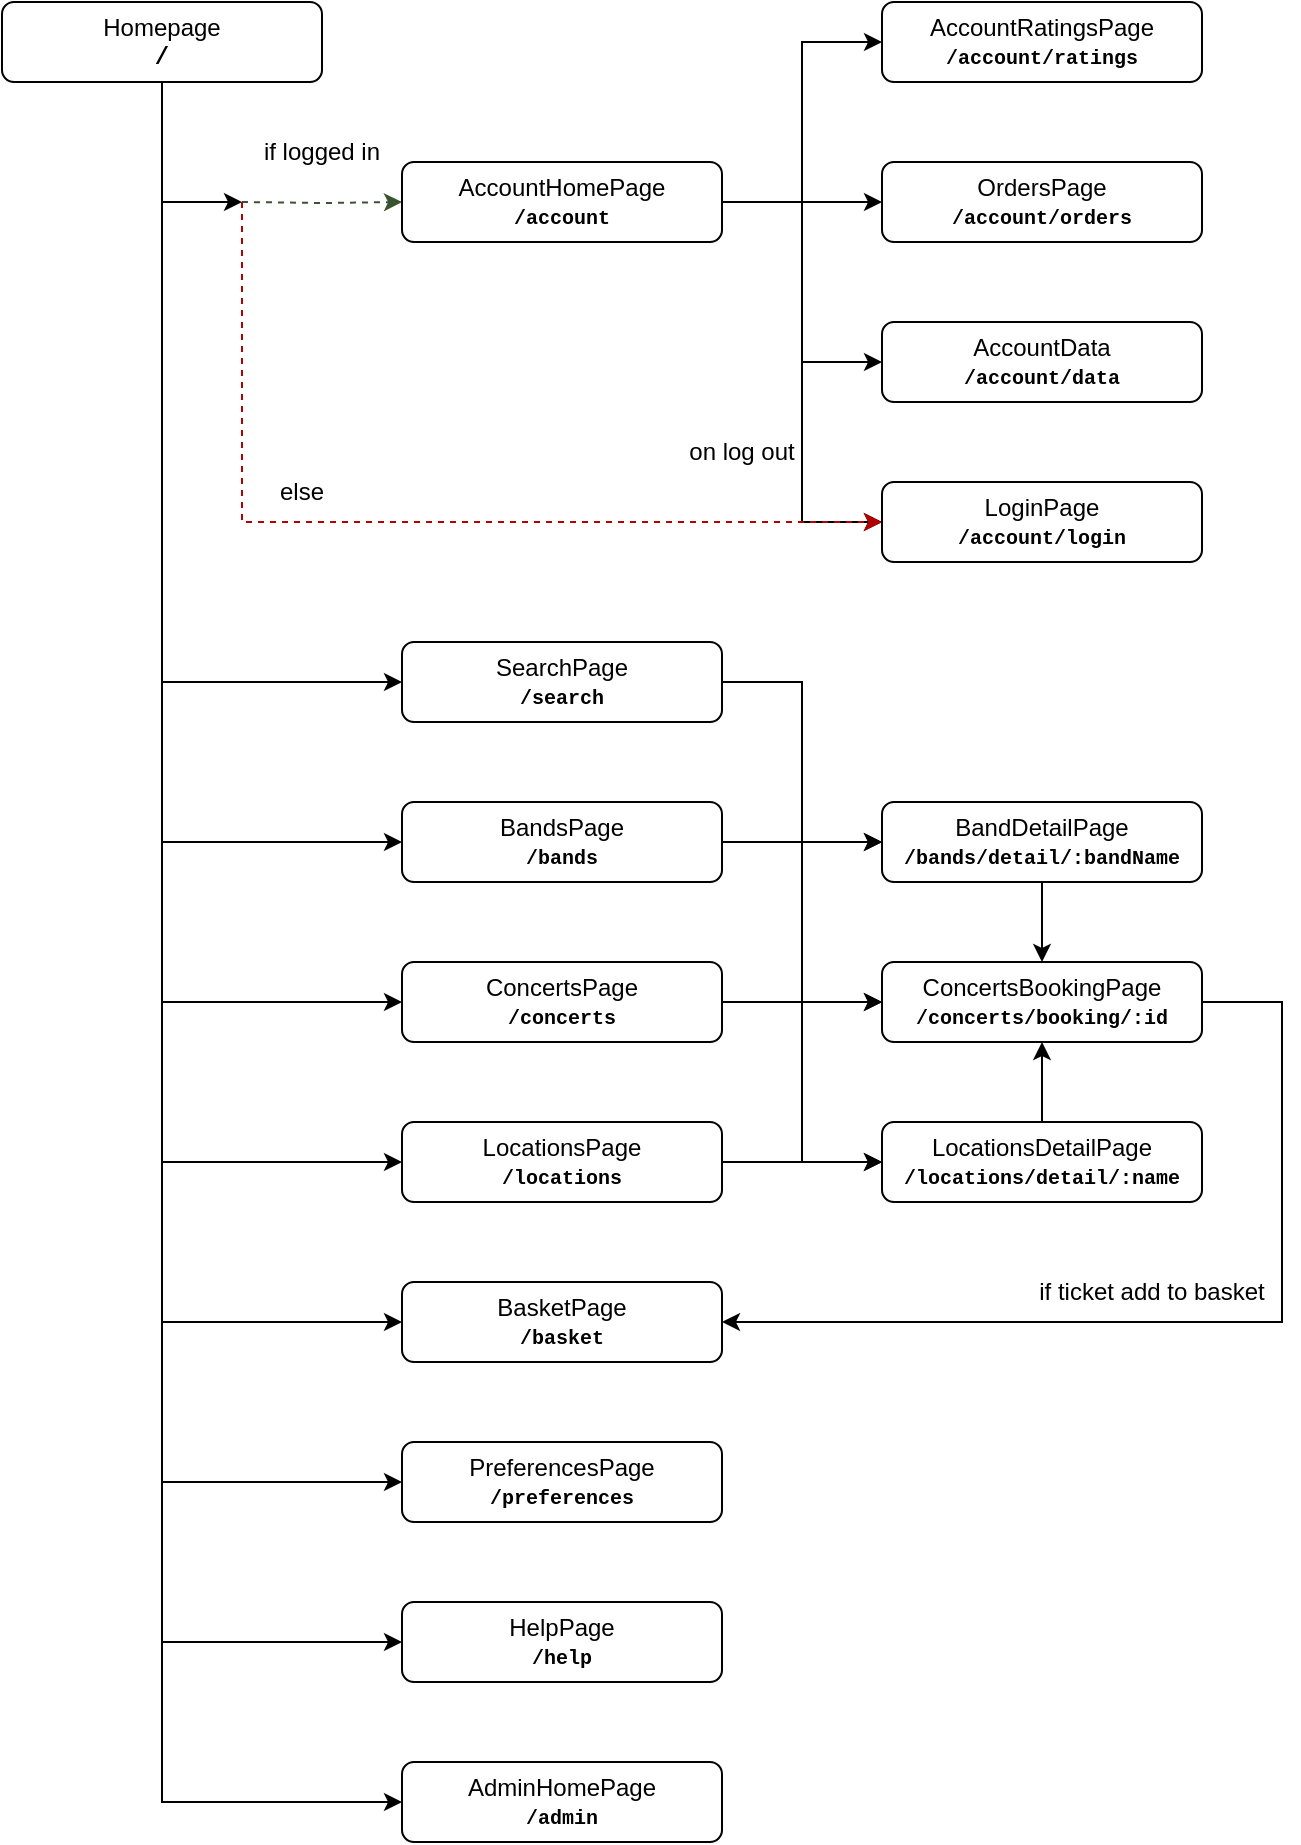 <mxfile version="24.7.17">
  <diagram name="Page-1" id="z4ePnmX8JLkG3N1GDPOr">
    <mxGraphModel dx="1783" dy="1720" grid="1" gridSize="10" guides="1" tooltips="1" connect="1" arrows="1" fold="1" page="1" pageScale="1" pageWidth="827" pageHeight="1169" math="0" shadow="0">
      <root>
        <mxCell id="0" />
        <mxCell id="1" parent="0" />
        <mxCell id="Fk8QGSgGJ1bhqam2HO4i-20" style="edgeStyle=orthogonalEdgeStyle;rounded=0;orthogonalLoop=1;jettySize=auto;html=1;exitX=0.5;exitY=1;exitDx=0;exitDy=0;entryX=0;entryY=0.5;entryDx=0;entryDy=0;" parent="1" source="Fk8QGSgGJ1bhqam2HO4i-1" target="Fk8QGSgGJ1bhqam2HO4i-3" edge="1">
          <mxGeometry relative="1" as="geometry" />
        </mxCell>
        <mxCell id="Fk8QGSgGJ1bhqam2HO4i-21" style="edgeStyle=orthogonalEdgeStyle;rounded=0;orthogonalLoop=1;jettySize=auto;html=1;exitX=0.5;exitY=1;exitDx=0;exitDy=0;entryX=0;entryY=0.5;entryDx=0;entryDy=0;" parent="1" source="Fk8QGSgGJ1bhqam2HO4i-1" target="Fk8QGSgGJ1bhqam2HO4i-15" edge="1">
          <mxGeometry relative="1" as="geometry" />
        </mxCell>
        <mxCell id="fY-Wzga6seKQwhded4A5-12" style="edgeStyle=orthogonalEdgeStyle;rounded=0;orthogonalLoop=1;jettySize=auto;html=1;exitX=0.5;exitY=1;exitDx=0;exitDy=0;entryX=0;entryY=0.5;entryDx=0;entryDy=0;" edge="1" parent="1" target="fY-Wzga6seKQwhded4A5-7">
          <mxGeometry relative="1" as="geometry">
            <mxPoint x="-360" y="700" as="targetPoint" />
            <mxPoint x="-720" y="240" as="sourcePoint" />
            <Array as="points">
              <mxPoint x="-720" y="540" />
            </Array>
          </mxGeometry>
        </mxCell>
        <mxCell id="fY-Wzga6seKQwhded4A5-16" style="edgeStyle=orthogonalEdgeStyle;rounded=0;orthogonalLoop=1;jettySize=auto;html=1;exitX=0.5;exitY=1;exitDx=0;exitDy=0;entryX=0;entryY=0.5;entryDx=0;entryDy=0;" edge="1" parent="1" source="Fk8QGSgGJ1bhqam2HO4i-1" target="Fk8QGSgGJ1bhqam2HO4i-13">
          <mxGeometry relative="1" as="geometry" />
        </mxCell>
        <mxCell id="fY-Wzga6seKQwhded4A5-17" style="edgeStyle=orthogonalEdgeStyle;rounded=0;orthogonalLoop=1;jettySize=auto;html=1;exitX=0.5;exitY=1;exitDx=0;exitDy=0;entryX=0;entryY=0.5;entryDx=0;entryDy=0;" edge="1" parent="1" source="Fk8QGSgGJ1bhqam2HO4i-1" target="fY-Wzga6seKQwhded4A5-8">
          <mxGeometry relative="1" as="geometry" />
        </mxCell>
        <mxCell id="fY-Wzga6seKQwhded4A5-22" style="edgeStyle=orthogonalEdgeStyle;rounded=0;orthogonalLoop=1;jettySize=auto;html=1;exitX=0.5;exitY=1;exitDx=0;exitDy=0;" edge="1" parent="1" source="Fk8QGSgGJ1bhqam2HO4i-1">
          <mxGeometry relative="1" as="geometry">
            <mxPoint x="-680" y="-20" as="targetPoint" />
            <Array as="points">
              <mxPoint x="-720" y="-20" />
              <mxPoint x="-680" y="-20" />
            </Array>
          </mxGeometry>
        </mxCell>
        <mxCell id="fY-Wzga6seKQwhded4A5-23" style="edgeStyle=orthogonalEdgeStyle;rounded=0;orthogonalLoop=1;jettySize=auto;html=1;exitX=0.5;exitY=1;exitDx=0;exitDy=0;entryX=0;entryY=0.5;entryDx=0;entryDy=0;" edge="1" parent="1" source="Fk8QGSgGJ1bhqam2HO4i-1" target="fY-Wzga6seKQwhded4A5-1">
          <mxGeometry relative="1" as="geometry" />
        </mxCell>
        <mxCell id="fY-Wzga6seKQwhded4A5-24" style="edgeStyle=orthogonalEdgeStyle;rounded=0;orthogonalLoop=1;jettySize=auto;html=1;exitX=0.5;exitY=1;exitDx=0;exitDy=0;entryX=0;entryY=0.5;entryDx=0;entryDy=0;" edge="1" parent="1" source="Fk8QGSgGJ1bhqam2HO4i-1" target="Fk8QGSgGJ1bhqam2HO4i-14">
          <mxGeometry relative="1" as="geometry" />
        </mxCell>
        <mxCell id="fY-Wzga6seKQwhded4A5-25" style="edgeStyle=orthogonalEdgeStyle;rounded=0;orthogonalLoop=1;jettySize=auto;html=1;exitX=0.5;exitY=1;exitDx=0;exitDy=0;entryX=0;entryY=0.5;entryDx=0;entryDy=0;" edge="1" parent="1" source="Fk8QGSgGJ1bhqam2HO4i-1" target="Fk8QGSgGJ1bhqam2HO4i-4">
          <mxGeometry relative="1" as="geometry" />
        </mxCell>
        <mxCell id="Fk8QGSgGJ1bhqam2HO4i-1" value="Homepage&lt;div&gt;&lt;font face=&quot;Courier New&quot;&gt;&lt;b&gt;/&lt;/b&gt;&lt;/font&gt;&lt;/div&gt;" style="rounded=1;whiteSpace=wrap;html=1;" parent="1" vertex="1">
          <mxGeometry x="-800" y="-120" width="160" height="40" as="geometry" />
        </mxCell>
        <mxCell id="fY-Wzga6seKQwhded4A5-26" style="edgeStyle=orthogonalEdgeStyle;rounded=0;orthogonalLoop=1;jettySize=auto;html=1;exitX=1;exitY=0.5;exitDx=0;exitDy=0;entryX=0;entryY=0.5;entryDx=0;entryDy=0;" edge="1" parent="1" source="Fk8QGSgGJ1bhqam2HO4i-2" target="Fk8QGSgGJ1bhqam2HO4i-9">
          <mxGeometry relative="1" as="geometry" />
        </mxCell>
        <mxCell id="fY-Wzga6seKQwhded4A5-27" style="edgeStyle=orthogonalEdgeStyle;rounded=0;orthogonalLoop=1;jettySize=auto;html=1;exitX=1;exitY=0.5;exitDx=0;exitDy=0;entryX=0;entryY=0.5;entryDx=0;entryDy=0;" edge="1" parent="1" source="Fk8QGSgGJ1bhqam2HO4i-2" target="Fk8QGSgGJ1bhqam2HO4i-8">
          <mxGeometry relative="1" as="geometry" />
        </mxCell>
        <mxCell id="fY-Wzga6seKQwhded4A5-28" style="edgeStyle=orthogonalEdgeStyle;rounded=0;orthogonalLoop=1;jettySize=auto;html=1;exitX=1;exitY=0.5;exitDx=0;exitDy=0;entryX=0;entryY=0.5;entryDx=0;entryDy=0;" edge="1" parent="1" source="Fk8QGSgGJ1bhqam2HO4i-2" target="Fk8QGSgGJ1bhqam2HO4i-7">
          <mxGeometry relative="1" as="geometry" />
        </mxCell>
        <mxCell id="fY-Wzga6seKQwhded4A5-40" style="edgeStyle=orthogonalEdgeStyle;rounded=0;orthogonalLoop=1;jettySize=auto;html=1;entryX=0;entryY=0.5;entryDx=0;entryDy=0;dashed=1;fillColor=#6d8764;strokeColor=#3A5431;" edge="1" parent="1" target="Fk8QGSgGJ1bhqam2HO4i-2">
          <mxGeometry relative="1" as="geometry">
            <mxPoint x="-679.667" y="70" as="targetPoint" />
            <mxPoint x="-680" y="-20" as="sourcePoint" />
          </mxGeometry>
        </mxCell>
        <mxCell id="fY-Wzga6seKQwhded4A5-43" style="edgeStyle=orthogonalEdgeStyle;rounded=0;orthogonalLoop=1;jettySize=auto;html=1;exitX=1;exitY=0.5;exitDx=0;exitDy=0;entryX=0;entryY=0.5;entryDx=0;entryDy=0;" edge="1" parent="1" source="Fk8QGSgGJ1bhqam2HO4i-2" target="fY-Wzga6seKQwhded4A5-42">
          <mxGeometry relative="1" as="geometry" />
        </mxCell>
        <mxCell id="Fk8QGSgGJ1bhqam2HO4i-2" value="AccountHomePage&lt;div&gt;&lt;b style=&quot;font-family: &amp;quot;Courier New&amp;quot;;&quot;&gt;&lt;font style=&quot;font-size: 10px;&quot;&gt;/account&lt;/font&gt;&lt;/b&gt;&lt;br&gt;&lt;/div&gt;" style="rounded=1;whiteSpace=wrap;html=1;" parent="1" vertex="1">
          <mxGeometry x="-600" y="-40" width="160" height="40" as="geometry" />
        </mxCell>
        <mxCell id="fY-Wzga6seKQwhded4A5-31" style="edgeStyle=orthogonalEdgeStyle;rounded=0;orthogonalLoop=1;jettySize=auto;html=1;exitX=1;exitY=0.5;exitDx=0;exitDy=0;entryX=0;entryY=0.5;entryDx=0;entryDy=0;" edge="1" parent="1" source="Fk8QGSgGJ1bhqam2HO4i-3" target="Fk8QGSgGJ1bhqam2HO4i-5">
          <mxGeometry relative="1" as="geometry" />
        </mxCell>
        <mxCell id="Fk8QGSgGJ1bhqam2HO4i-3" value="BandsPage&lt;div&gt;&lt;b style=&quot;font-family: &amp;quot;Courier New&amp;quot;;&quot;&gt;&lt;font style=&quot;font-size: 10px;&quot;&gt;/bands&lt;/font&gt;&lt;/b&gt;&lt;br&gt;&lt;/div&gt;" style="rounded=1;whiteSpace=wrap;html=1;" parent="1" vertex="1">
          <mxGeometry x="-600" y="280" width="160" height="40" as="geometry" />
        </mxCell>
        <mxCell id="Fk8QGSgGJ1bhqam2HO4i-4" value="PreferencesPage&lt;div&gt;&lt;b style=&quot;font-family: &amp;quot;Courier New&amp;quot;;&quot;&gt;&lt;font style=&quot;font-size: 10px;&quot;&gt;/preferences&lt;/font&gt;&lt;/b&gt;&lt;br&gt;&lt;/div&gt;" style="rounded=1;whiteSpace=wrap;html=1;" parent="1" vertex="1">
          <mxGeometry x="-600" y="600" width="160" height="40" as="geometry" />
        </mxCell>
        <mxCell id="fY-Wzga6seKQwhded4A5-10" style="edgeStyle=orthogonalEdgeStyle;rounded=0;orthogonalLoop=1;jettySize=auto;html=1;exitX=0.5;exitY=1;exitDx=0;exitDy=0;entryX=0.5;entryY=0;entryDx=0;entryDy=0;" edge="1" parent="1" source="Fk8QGSgGJ1bhqam2HO4i-5" target="fY-Wzga6seKQwhded4A5-5">
          <mxGeometry relative="1" as="geometry">
            <Array as="points">
              <mxPoint x="-280" y="330" />
              <mxPoint x="-280" y="330" />
            </Array>
          </mxGeometry>
        </mxCell>
        <mxCell id="Fk8QGSgGJ1bhqam2HO4i-5" value="BandDetailPage&lt;div&gt;&lt;b style=&quot;font-family: &amp;quot;Courier New&amp;quot;;&quot;&gt;&lt;font style=&quot;font-size: 10px;&quot;&gt;/bands/detail/:bandName&lt;/font&gt;&lt;/b&gt;&lt;br&gt;&lt;/div&gt;" style="rounded=1;whiteSpace=wrap;html=1;" parent="1" vertex="1">
          <mxGeometry x="-360" y="280" width="160" height="40" as="geometry" />
        </mxCell>
        <mxCell id="fY-Wzga6seKQwhded4A5-41" style="edgeStyle=orthogonalEdgeStyle;rounded=0;orthogonalLoop=1;jettySize=auto;html=1;entryX=0;entryY=0.5;entryDx=0;entryDy=0;dashed=1;fillColor=#e51400;strokeColor=#B20000;" edge="1" parent="1" target="Fk8QGSgGJ1bhqam2HO4i-7">
          <mxGeometry relative="1" as="geometry">
            <mxPoint x="-200" y="-220" as="targetPoint" />
            <mxPoint x="-680" y="-20" as="sourcePoint" />
            <Array as="points">
              <mxPoint x="-680" y="140" />
            </Array>
          </mxGeometry>
        </mxCell>
        <mxCell id="Fk8QGSgGJ1bhqam2HO4i-7" value="LoginPage&lt;div&gt;&lt;b style=&quot;font-family: &amp;quot;Courier New&amp;quot;;&quot;&gt;&lt;font style=&quot;font-size: 10px;&quot;&gt;/account/login&lt;/font&gt;&lt;/b&gt;&lt;br&gt;&lt;/div&gt;" style="rounded=1;whiteSpace=wrap;html=1;" parent="1" vertex="1">
          <mxGeometry x="-360" y="120" width="160" height="40" as="geometry" />
        </mxCell>
        <mxCell id="Fk8QGSgGJ1bhqam2HO4i-8" value="AccountData&lt;div&gt;&lt;b style=&quot;font-family: &amp;quot;Courier New&amp;quot;;&quot;&gt;&lt;font style=&quot;font-size: 10px;&quot;&gt;/account/data&lt;/font&gt;&lt;/b&gt;&lt;br&gt;&lt;/div&gt;" style="rounded=1;whiteSpace=wrap;html=1;" parent="1" vertex="1">
          <mxGeometry x="-360" y="40" width="160" height="40" as="geometry" />
        </mxCell>
        <mxCell id="Fk8QGSgGJ1bhqam2HO4i-9" value="OrdersPage&lt;div&gt;&lt;b style=&quot;font-family: &amp;quot;Courier New&amp;quot;;&quot;&gt;&lt;font style=&quot;font-size: 10px;&quot;&gt;/account/orders&lt;/font&gt;&lt;/b&gt;&lt;br&gt;&lt;/div&gt;" style="rounded=1;whiteSpace=wrap;html=1;" parent="1" vertex="1">
          <mxGeometry x="-360" y="-40" width="160" height="40" as="geometry" />
        </mxCell>
        <mxCell id="Fk8QGSgGJ1bhqam2HO4i-13" value="AdminHome&lt;span style=&quot;background-color: initial;&quot;&gt;Page&lt;/span&gt;&lt;div&gt;&lt;div&gt;&lt;b style=&quot;font-family: &amp;quot;Courier New&amp;quot;;&quot;&gt;&lt;font style=&quot;font-size: 10px;&quot;&gt;/admin&lt;/font&gt;&lt;/b&gt;&lt;br&gt;&lt;/div&gt;&lt;/div&gt;" style="rounded=1;whiteSpace=wrap;html=1;" parent="1" vertex="1">
          <mxGeometry x="-600" y="760" width="160" height="40" as="geometry" />
        </mxCell>
        <mxCell id="Fk8QGSgGJ1bhqam2HO4i-14" value="HelpPage&lt;div&gt;&lt;b style=&quot;font-family: &amp;quot;Courier New&amp;quot;;&quot;&gt;&lt;font style=&quot;font-size: 10px;&quot;&gt;/help&lt;/font&gt;&lt;/b&gt;&lt;br&gt;&lt;/div&gt;" style="rounded=1;whiteSpace=wrap;html=1;" parent="1" vertex="1">
          <mxGeometry x="-600" y="680" width="160" height="40" as="geometry" />
        </mxCell>
        <mxCell id="fY-Wzga6seKQwhded4A5-32" style="edgeStyle=orthogonalEdgeStyle;rounded=0;orthogonalLoop=1;jettySize=auto;html=1;exitX=1;exitY=0.5;exitDx=0;exitDy=0;entryX=0;entryY=0.5;entryDx=0;entryDy=0;" edge="1" parent="1" source="Fk8QGSgGJ1bhqam2HO4i-15" target="Fk8QGSgGJ1bhqam2HO4i-16">
          <mxGeometry relative="1" as="geometry" />
        </mxCell>
        <mxCell id="Fk8QGSgGJ1bhqam2HO4i-15" value="LocationsPage&lt;div&gt;&lt;b style=&quot;font-family: &amp;quot;Courier New&amp;quot;;&quot;&gt;&lt;font style=&quot;font-size: 10px;&quot;&gt;/locations&lt;/font&gt;&lt;/b&gt;&lt;br&gt;&lt;/div&gt;" style="rounded=1;whiteSpace=wrap;html=1;" parent="1" vertex="1">
          <mxGeometry x="-600" y="440" width="160" height="40" as="geometry" />
        </mxCell>
        <mxCell id="fY-Wzga6seKQwhded4A5-9" style="edgeStyle=orthogonalEdgeStyle;rounded=0;orthogonalLoop=1;jettySize=auto;html=1;exitX=0.5;exitY=0;exitDx=0;exitDy=0;entryX=0.5;entryY=1;entryDx=0;entryDy=0;" edge="1" parent="1" source="Fk8QGSgGJ1bhqam2HO4i-16" target="fY-Wzga6seKQwhded4A5-5">
          <mxGeometry relative="1" as="geometry">
            <Array as="points">
              <mxPoint x="-280" y="420" />
              <mxPoint x="-280" y="420" />
            </Array>
          </mxGeometry>
        </mxCell>
        <mxCell id="Fk8QGSgGJ1bhqam2HO4i-16" value="LocationsDetailPage&lt;div&gt;&lt;b style=&quot;font-family: &amp;quot;Courier New&amp;quot;;&quot;&gt;&lt;font style=&quot;font-size: 10px;&quot;&gt;/locations/detail/:name&lt;/font&gt;&lt;/b&gt;&lt;br&gt;&lt;/div&gt;" style="rounded=1;whiteSpace=wrap;html=1;" parent="1" vertex="1">
          <mxGeometry x="-360" y="440" width="160" height="40" as="geometry" />
        </mxCell>
        <mxCell id="fY-Wzga6seKQwhded4A5-30" style="edgeStyle=orthogonalEdgeStyle;rounded=0;orthogonalLoop=1;jettySize=auto;html=1;exitX=1;exitY=0.5;exitDx=0;exitDy=0;entryX=0;entryY=0.5;entryDx=0;entryDy=0;" edge="1" parent="1" source="fY-Wzga6seKQwhded4A5-1" target="fY-Wzga6seKQwhded4A5-5">
          <mxGeometry relative="1" as="geometry" />
        </mxCell>
        <mxCell id="fY-Wzga6seKQwhded4A5-1" value="ConcertsPage&lt;div&gt;&lt;b style=&quot;font-family: &amp;quot;Courier New&amp;quot;;&quot;&gt;&lt;font style=&quot;font-size: 10px;&quot;&gt;/concerts&lt;/font&gt;&lt;/b&gt;&lt;br&gt;&lt;/div&gt;" style="rounded=1;whiteSpace=wrap;html=1;" vertex="1" parent="1">
          <mxGeometry x="-600" y="360" width="160" height="40" as="geometry" />
        </mxCell>
        <mxCell id="fY-Wzga6seKQwhded4A5-3" value="if logged in" style="text;strokeColor=none;align=center;fillColor=none;html=1;verticalAlign=middle;whiteSpace=wrap;rounded=0;" vertex="1" parent="1">
          <mxGeometry x="-680" y="-60" width="80" height="30" as="geometry" />
        </mxCell>
        <mxCell id="fY-Wzga6seKQwhded4A5-4" value="else" style="text;strokeColor=none;align=center;fillColor=none;html=1;verticalAlign=middle;whiteSpace=wrap;rounded=0;" vertex="1" parent="1">
          <mxGeometry x="-690" y="110" width="80" height="30" as="geometry" />
        </mxCell>
        <mxCell id="fY-Wzga6seKQwhded4A5-34" style="edgeStyle=orthogonalEdgeStyle;rounded=0;orthogonalLoop=1;jettySize=auto;html=1;exitX=1;exitY=0.5;exitDx=0;exitDy=0;entryX=1;entryY=0.5;entryDx=0;entryDy=0;" edge="1" parent="1" source="fY-Wzga6seKQwhded4A5-5" target="fY-Wzga6seKQwhded4A5-7">
          <mxGeometry relative="1" as="geometry">
            <Array as="points">
              <mxPoint x="-160" y="380" />
              <mxPoint x="-160" y="540" />
            </Array>
          </mxGeometry>
        </mxCell>
        <mxCell id="fY-Wzga6seKQwhded4A5-5" value="ConcertsBookingPage&lt;div&gt;&lt;b style=&quot;font-family: &amp;quot;Courier New&amp;quot;;&quot;&gt;&lt;font style=&quot;font-size: 10px;&quot;&gt;/concerts/booking/:id&lt;/font&gt;&lt;/b&gt;&lt;br&gt;&lt;/div&gt;" style="rounded=1;whiteSpace=wrap;html=1;" vertex="1" parent="1">
          <mxGeometry x="-360" y="360" width="160" height="40" as="geometry" />
        </mxCell>
        <mxCell id="fY-Wzga6seKQwhded4A5-7" value="BasketPage&lt;div&gt;&lt;b style=&quot;font-family: &amp;quot;Courier New&amp;quot;;&quot;&gt;&lt;font style=&quot;font-size: 10px;&quot;&gt;/basket&lt;/font&gt;&lt;/b&gt;&lt;br&gt;&lt;/div&gt;" style="rounded=1;whiteSpace=wrap;html=1;" vertex="1" parent="1">
          <mxGeometry x="-600" y="520" width="160" height="40" as="geometry" />
        </mxCell>
        <mxCell id="fY-Wzga6seKQwhded4A5-37" style="edgeStyle=orthogonalEdgeStyle;rounded=0;orthogonalLoop=1;jettySize=auto;html=1;exitX=1;exitY=0.5;exitDx=0;exitDy=0;entryX=0;entryY=0.5;entryDx=0;entryDy=0;" edge="1" parent="1" source="fY-Wzga6seKQwhded4A5-8" target="Fk8QGSgGJ1bhqam2HO4i-5">
          <mxGeometry relative="1" as="geometry" />
        </mxCell>
        <mxCell id="fY-Wzga6seKQwhded4A5-38" style="edgeStyle=orthogonalEdgeStyle;rounded=0;orthogonalLoop=1;jettySize=auto;html=1;exitX=1;exitY=0.5;exitDx=0;exitDy=0;entryX=0;entryY=0.5;entryDx=0;entryDy=0;" edge="1" parent="1" source="fY-Wzga6seKQwhded4A5-8" target="fY-Wzga6seKQwhded4A5-5">
          <mxGeometry relative="1" as="geometry" />
        </mxCell>
        <mxCell id="fY-Wzga6seKQwhded4A5-39" style="edgeStyle=orthogonalEdgeStyle;rounded=0;orthogonalLoop=1;jettySize=auto;html=1;exitX=1;exitY=0.5;exitDx=0;exitDy=0;entryX=0;entryY=0.5;entryDx=0;entryDy=0;" edge="1" parent="1" source="fY-Wzga6seKQwhded4A5-8" target="Fk8QGSgGJ1bhqam2HO4i-16">
          <mxGeometry relative="1" as="geometry" />
        </mxCell>
        <mxCell id="fY-Wzga6seKQwhded4A5-8" value="SearchPage&lt;div&gt;&lt;b style=&quot;font-family: &amp;quot;Courier New&amp;quot;;&quot;&gt;&lt;font style=&quot;font-size: 10px;&quot;&gt;/search&lt;/font&gt;&lt;/b&gt;&lt;br&gt;&lt;/div&gt;" style="rounded=1;whiteSpace=wrap;html=1;" vertex="1" parent="1">
          <mxGeometry x="-600" y="200" width="160" height="40" as="geometry" />
        </mxCell>
        <mxCell id="fY-Wzga6seKQwhded4A5-14" value="if ticket add to basket" style="text;strokeColor=none;align=center;fillColor=none;html=1;verticalAlign=middle;whiteSpace=wrap;rounded=0;" vertex="1" parent="1">
          <mxGeometry x="-290" y="510" width="130" height="30" as="geometry" />
        </mxCell>
        <mxCell id="fY-Wzga6seKQwhded4A5-29" value="on log out" style="text;strokeColor=none;align=center;fillColor=none;html=1;verticalAlign=middle;whiteSpace=wrap;rounded=0;" vertex="1" parent="1">
          <mxGeometry x="-460" y="90" width="60" height="30" as="geometry" />
        </mxCell>
        <mxCell id="fY-Wzga6seKQwhded4A5-42" value="AccountRatingsPage&lt;div&gt;&lt;b style=&quot;font-family: &amp;quot;Courier New&amp;quot;;&quot;&gt;&lt;font style=&quot;font-size: 10px;&quot;&gt;/account/ratings&lt;/font&gt;&lt;/b&gt;&lt;br&gt;&lt;/div&gt;" style="rounded=1;whiteSpace=wrap;html=1;" vertex="1" parent="1">
          <mxGeometry x="-360" y="-120" width="160" height="40" as="geometry" />
        </mxCell>
      </root>
    </mxGraphModel>
  </diagram>
</mxfile>
